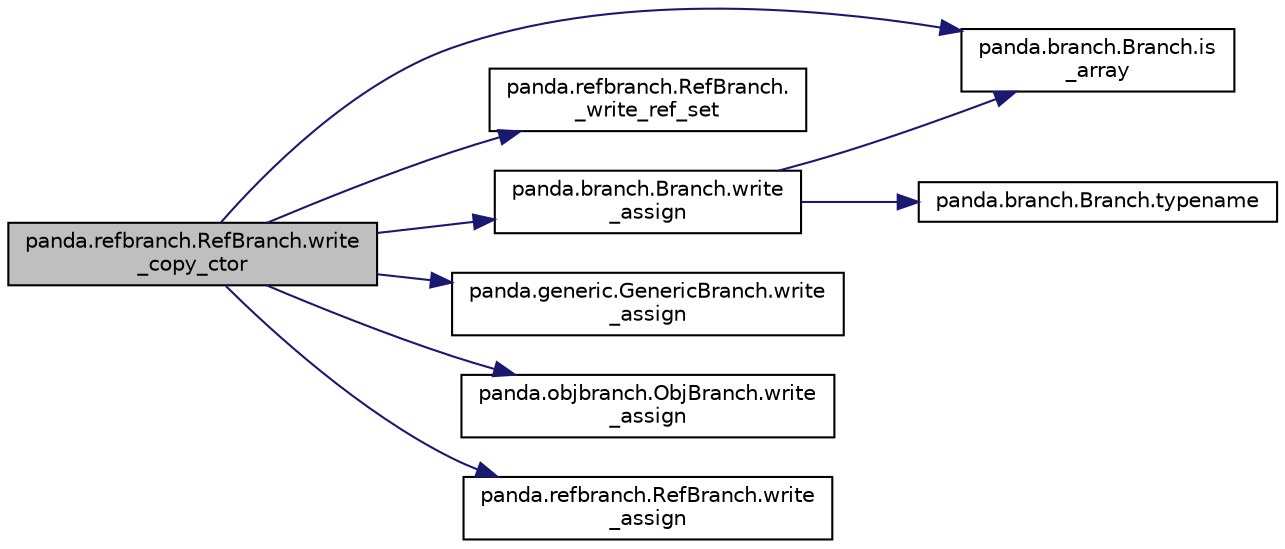 digraph "panda.refbranch.RefBranch.write_copy_ctor"
{
 // INTERACTIVE_SVG=YES
  edge [fontname="Helvetica",fontsize="10",labelfontname="Helvetica",labelfontsize="10"];
  node [fontname="Helvetica",fontsize="10",shape=record];
  rankdir="LR";
  Node1 [label="panda.refbranch.RefBranch.write\l_copy_ctor",height=0.2,width=0.4,color="black", fillcolor="grey75", style="filled" fontcolor="black"];
  Node1 -> Node2 [color="midnightblue",fontsize="10",style="solid"];
  Node2 [label="panda.branch.Branch.is\l_array",height=0.2,width=0.4,color="black", fillcolor="white", style="filled",URL="$classpanda_1_1branch_1_1Branch.html#a9ff4186314d76f2444161163bd992495"];
  Node1 -> Node3 [color="midnightblue",fontsize="10",style="solid"];
  Node3 [label="panda.refbranch.RefBranch.\l_write_ref_set",height=0.2,width=0.4,color="black", fillcolor="white", style="filled",URL="$classpanda_1_1refbranch_1_1RefBranch.html#af085c46785f6a261e239dc4613fb48ba"];
  Node1 -> Node4 [color="midnightblue",fontsize="10",style="solid"];
  Node4 [label="panda.branch.Branch.write\l_assign",height=0.2,width=0.4,color="black", fillcolor="white", style="filled",URL="$classpanda_1_1branch_1_1Branch.html#a9dd12cb55cc7f97e717290693e7fb371"];
  Node4 -> Node2 [color="midnightblue",fontsize="10",style="solid"];
  Node4 -> Node5 [color="midnightblue",fontsize="10",style="solid"];
  Node5 [label="panda.branch.Branch.typename",height=0.2,width=0.4,color="black", fillcolor="white", style="filled",URL="$classpanda_1_1branch_1_1Branch.html#af8e3cef274f78862dca4c835ebd830d0"];
  Node1 -> Node6 [color="midnightblue",fontsize="10",style="solid"];
  Node6 [label="panda.generic.GenericBranch.write\l_assign",height=0.2,width=0.4,color="black", fillcolor="white", style="filled",URL="$classpanda_1_1generic_1_1GenericBranch.html#aa22003ddfcdedca67e9c4eb6a5e5c264"];
  Node1 -> Node7 [color="midnightblue",fontsize="10",style="solid"];
  Node7 [label="panda.objbranch.ObjBranch.write\l_assign",height=0.2,width=0.4,color="black", fillcolor="white", style="filled",URL="$classpanda_1_1objbranch_1_1ObjBranch.html#af36f450502ed1d0c2185ab27679a918a"];
  Node1 -> Node8 [color="midnightblue",fontsize="10",style="solid"];
  Node8 [label="panda.refbranch.RefBranch.write\l_assign",height=0.2,width=0.4,color="black", fillcolor="white", style="filled",URL="$classpanda_1_1refbranch_1_1RefBranch.html#aaab70f0aefea7883fbd886b0fb8a3656"];
}
